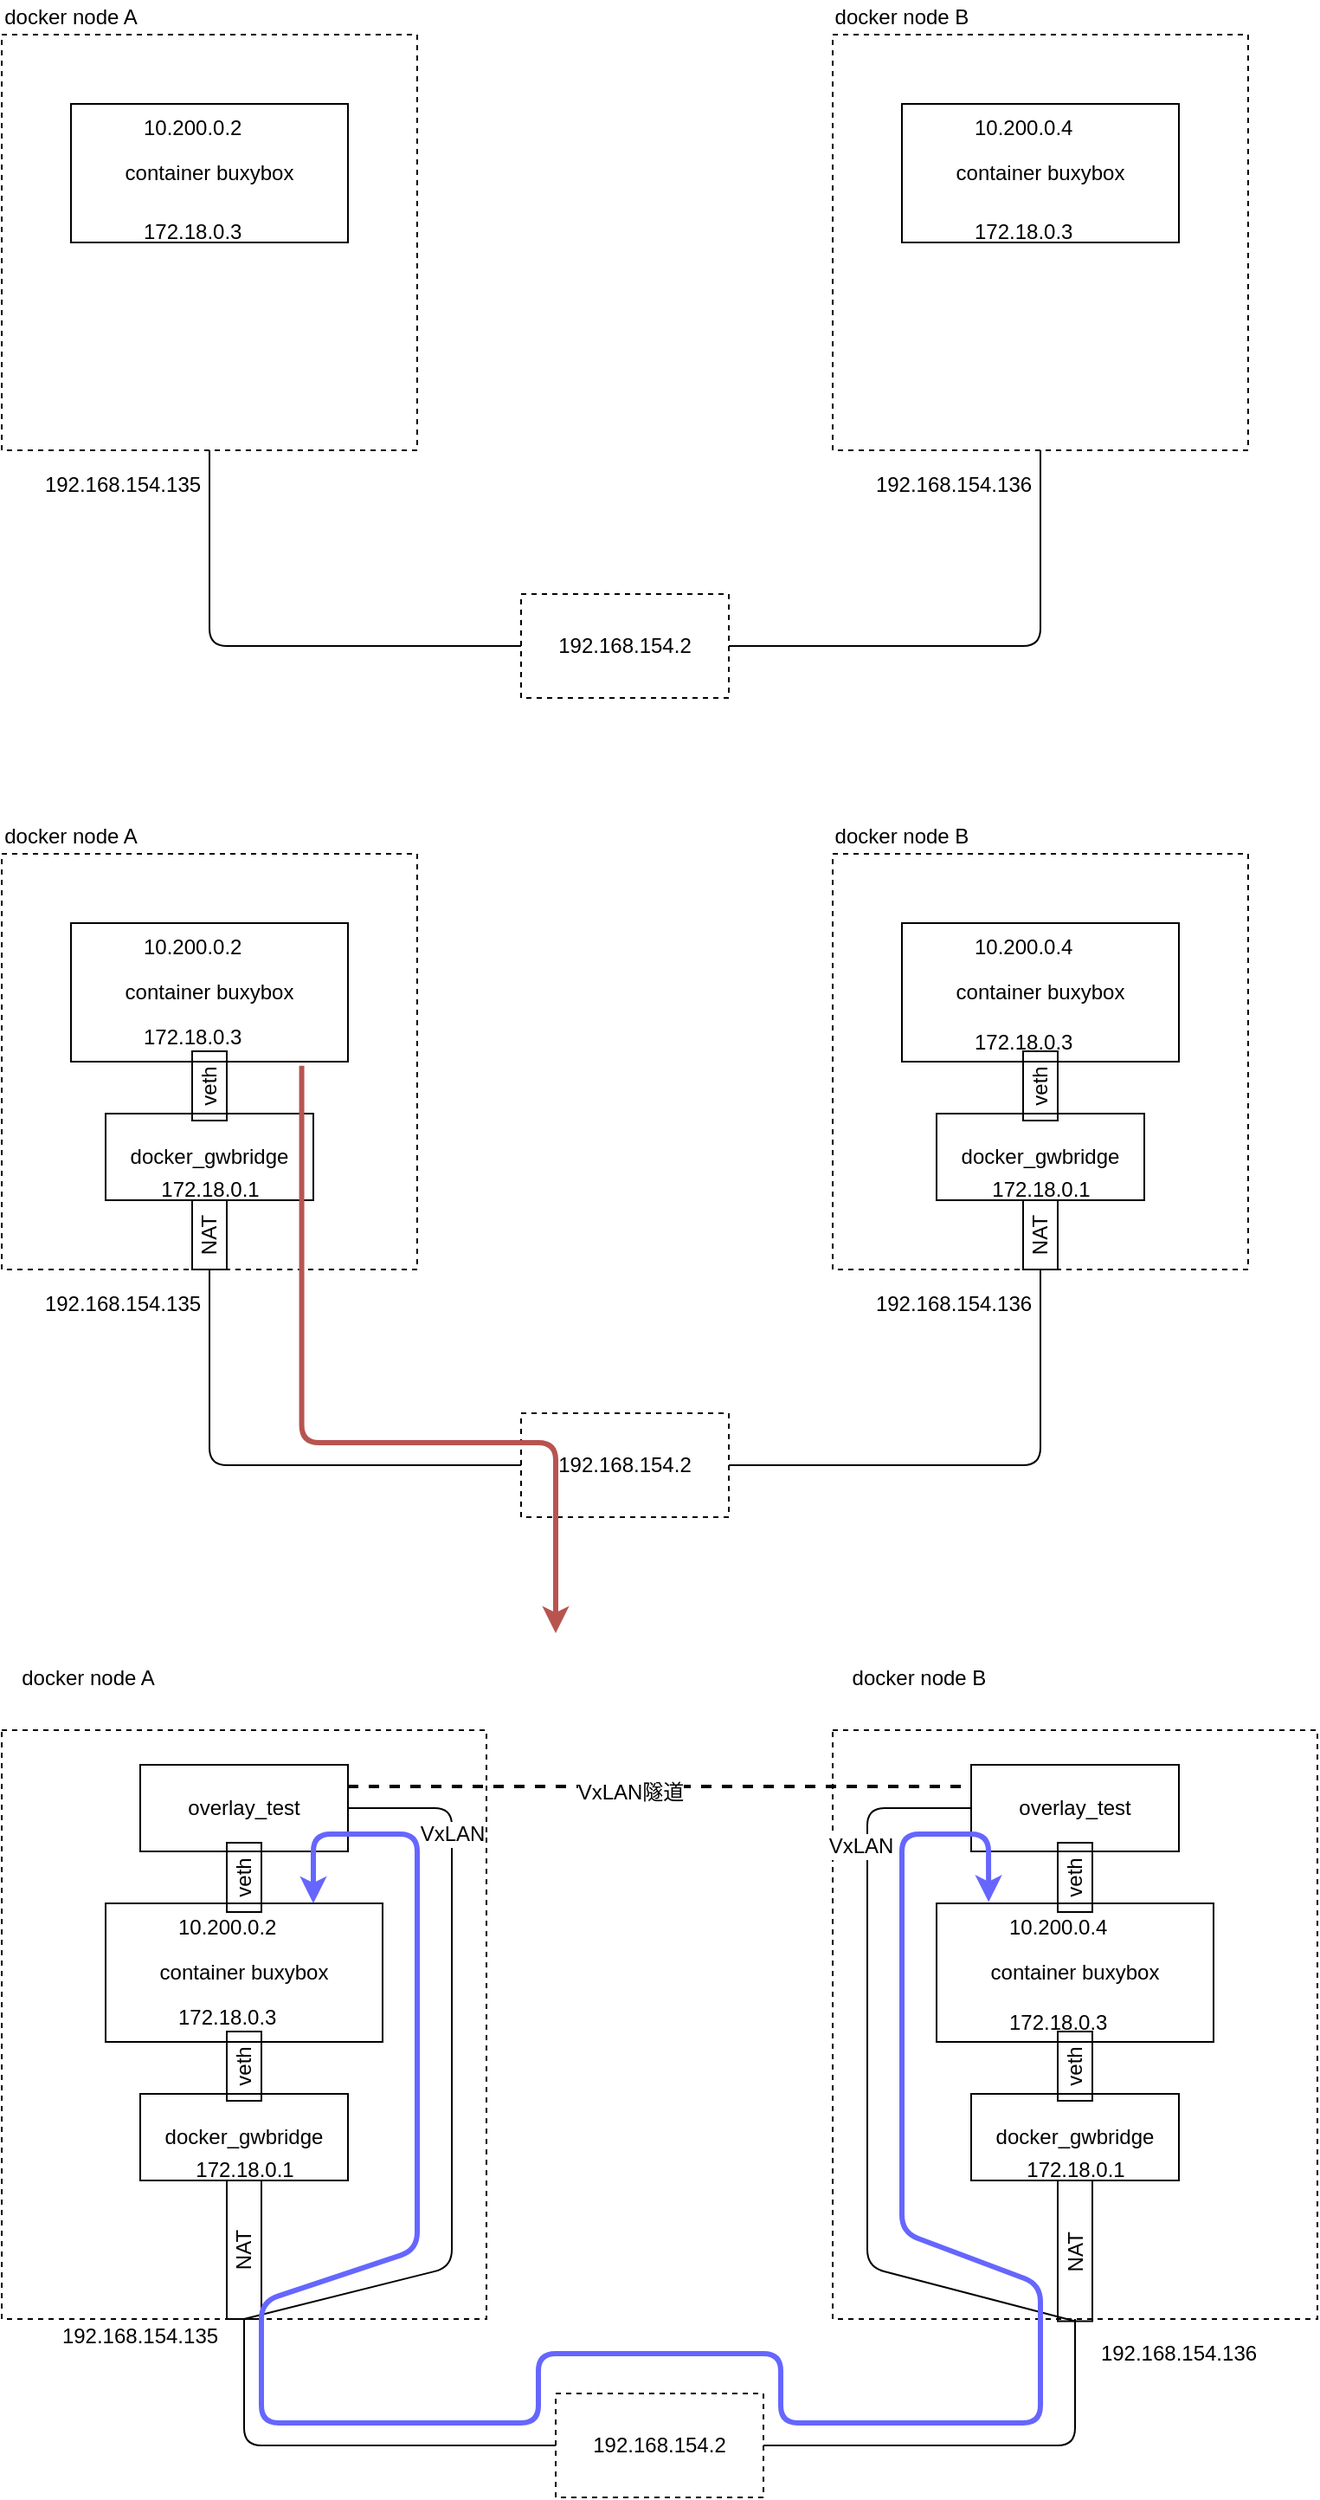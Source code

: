 <mxfile version="12.8.1" type="device"><diagram id="7VLQfy_X19g8lxIl0duT" name="Page-1"><mxGraphModel dx="1038" dy="1599" grid="1" gridSize="10" guides="1" tooltips="1" connect="1" arrows="1" fold="1" page="1" pageScale="1" pageWidth="850" pageHeight="1100" math="0" shadow="0"><root><mxCell id="0"/><mxCell id="1" parent="0"/><mxCell id="hOoaWO1pDzfwCsp4q8cM-112" value="" style="rounded=0;whiteSpace=wrap;html=1;fillColor=none;dashed=1;" vertex="1" parent="1"><mxGeometry x="520" y="626" width="280" height="340" as="geometry"/></mxCell><mxCell id="hOoaWO1pDzfwCsp4q8cM-111" value="" style="rounded=0;whiteSpace=wrap;html=1;fillColor=none;dashed=1;" vertex="1" parent="1"><mxGeometry x="40" y="626" width="280" height="340" as="geometry"/></mxCell><mxCell id="hOoaWO1pDzfwCsp4q8cM-1" value="" style="whiteSpace=wrap;html=1;aspect=fixed;fillColor=none;dashed=1;" vertex="1" parent="1"><mxGeometry x="40" y="120" width="240" height="240" as="geometry"/></mxCell><mxCell id="hOoaWO1pDzfwCsp4q8cM-2" value="" style="whiteSpace=wrap;html=1;aspect=fixed;fillColor=none;dashed=1;" vertex="1" parent="1"><mxGeometry x="520" y="120" width="240" height="240" as="geometry"/></mxCell><mxCell id="hOoaWO1pDzfwCsp4q8cM-3" value="docker node A" style="text;html=1;strokeColor=none;fillColor=none;align=center;verticalAlign=middle;whiteSpace=wrap;rounded=0;" vertex="1" parent="1"><mxGeometry x="40" y="100" width="80" height="20" as="geometry"/></mxCell><mxCell id="hOoaWO1pDzfwCsp4q8cM-6" value="192.168.154.135" style="text;html=1;strokeColor=none;fillColor=none;align=center;verticalAlign=middle;whiteSpace=wrap;rounded=0;" vertex="1" parent="1"><mxGeometry x="70" y="370" width="80" height="20" as="geometry"/></mxCell><mxCell id="hOoaWO1pDzfwCsp4q8cM-7" value="192.168.154.136" style="text;html=1;strokeColor=none;fillColor=none;align=center;verticalAlign=middle;whiteSpace=wrap;rounded=0;" vertex="1" parent="1"><mxGeometry x="550" y="370" width="80" height="20" as="geometry"/></mxCell><mxCell id="hOoaWO1pDzfwCsp4q8cM-8" value="docker node B" style="text;html=1;strokeColor=none;fillColor=none;align=center;verticalAlign=middle;whiteSpace=wrap;rounded=0;" vertex="1" parent="1"><mxGeometry x="520" y="100" width="80" height="20" as="geometry"/></mxCell><mxCell id="hOoaWO1pDzfwCsp4q8cM-9" value="container buxybox" style="rounded=0;whiteSpace=wrap;html=1;fillColor=none;" vertex="1" parent="1"><mxGeometry x="80" y="160" width="160" height="80" as="geometry"/></mxCell><mxCell id="hOoaWO1pDzfwCsp4q8cM-10" value="container buxybox" style="rounded=0;whiteSpace=wrap;html=1;fillColor=none;" vertex="1" parent="1"><mxGeometry x="560" y="160" width="160" height="80" as="geometry"/></mxCell><mxCell id="hOoaWO1pDzfwCsp4q8cM-11" value="10.200.0.2" style="text;html=1;" vertex="1" parent="1"><mxGeometry x="120" y="160" width="60" height="20" as="geometry"/></mxCell><mxCell id="hOoaWO1pDzfwCsp4q8cM-14" value="172.18.0.3" style="text;html=1;" vertex="1" parent="1"><mxGeometry x="120" y="212" width="80" height="20" as="geometry"/></mxCell><mxCell id="hOoaWO1pDzfwCsp4q8cM-16" value="10.200.0.4" style="text;html=1;" vertex="1" parent="1"><mxGeometry x="600" y="160" width="60" height="20" as="geometry"/></mxCell><mxCell id="hOoaWO1pDzfwCsp4q8cM-17" value="172.18.0.3" style="text;html=1;" vertex="1" parent="1"><mxGeometry x="600" y="215" width="80" height="20" as="geometry"/></mxCell><mxCell id="hOoaWO1pDzfwCsp4q8cM-18" value="docker_gwbridge" style="rounded=0;whiteSpace=wrap;html=1;fillColor=none;" vertex="1" parent="1"><mxGeometry x="100" y="270" width="120" height="50" as="geometry"/></mxCell><mxCell id="hOoaWO1pDzfwCsp4q8cM-20" value="172.18.0.1" style="text;html=1;align=center;" vertex="1" parent="1"><mxGeometry x="120" y="300" width="80" height="20" as="geometry"/></mxCell><mxCell id="hOoaWO1pDzfwCsp4q8cM-21" value="docker_gwbridge" style="rounded=0;whiteSpace=wrap;html=1;fillColor=none;" vertex="1" parent="1"><mxGeometry x="580" y="270" width="120" height="50" as="geometry"/></mxCell><mxCell id="hOoaWO1pDzfwCsp4q8cM-22" value="172.18.0.1" style="text;html=1;align=center;" vertex="1" parent="1"><mxGeometry x="600" y="300" width="80" height="20" as="geometry"/></mxCell><mxCell id="hOoaWO1pDzfwCsp4q8cM-29" value="" style="whiteSpace=wrap;html=1;aspect=fixed;fillColor=none;dashed=1;" vertex="1" parent="1"><mxGeometry x="40" y="-353" width="240" height="240" as="geometry"/></mxCell><mxCell id="hOoaWO1pDzfwCsp4q8cM-30" value="" style="whiteSpace=wrap;html=1;aspect=fixed;fillColor=none;dashed=1;" vertex="1" parent="1"><mxGeometry x="520" y="-353" width="240" height="240" as="geometry"/></mxCell><mxCell id="hOoaWO1pDzfwCsp4q8cM-31" value="docker node A" style="text;html=1;strokeColor=none;fillColor=none;align=center;verticalAlign=middle;whiteSpace=wrap;rounded=0;" vertex="1" parent="1"><mxGeometry x="40" y="-373" width="80" height="20" as="geometry"/></mxCell><mxCell id="hOoaWO1pDzfwCsp4q8cM-33" value="192.168.154.135" style="text;html=1;strokeColor=none;fillColor=none;align=center;verticalAlign=middle;whiteSpace=wrap;rounded=0;" vertex="1" parent="1"><mxGeometry x="70" y="-103" width="80" height="20" as="geometry"/></mxCell><mxCell id="hOoaWO1pDzfwCsp4q8cM-34" value="192.168.154.136" style="text;html=1;strokeColor=none;fillColor=none;align=center;verticalAlign=middle;whiteSpace=wrap;rounded=0;" vertex="1" parent="1"><mxGeometry x="550" y="-103" width="80" height="20" as="geometry"/></mxCell><mxCell id="hOoaWO1pDzfwCsp4q8cM-35" value="docker node B" style="text;html=1;strokeColor=none;fillColor=none;align=center;verticalAlign=middle;whiteSpace=wrap;rounded=0;" vertex="1" parent="1"><mxGeometry x="520" y="-373" width="80" height="20" as="geometry"/></mxCell><mxCell id="hOoaWO1pDzfwCsp4q8cM-36" value="container buxybox" style="rounded=0;whiteSpace=wrap;html=1;fillColor=none;" vertex="1" parent="1"><mxGeometry x="80" y="-313" width="160" height="80" as="geometry"/></mxCell><mxCell id="hOoaWO1pDzfwCsp4q8cM-37" value="container buxybox" style="rounded=0;whiteSpace=wrap;html=1;fillColor=none;" vertex="1" parent="1"><mxGeometry x="560" y="-313" width="160" height="80" as="geometry"/></mxCell><mxCell id="hOoaWO1pDzfwCsp4q8cM-38" value="10.200.0.2" style="text;html=1;" vertex="1" parent="1"><mxGeometry x="120" y="-313" width="60" height="20" as="geometry"/></mxCell><mxCell id="hOoaWO1pDzfwCsp4q8cM-39" value="172.18.0.3" style="text;html=1;" vertex="1" parent="1"><mxGeometry x="120" y="-253" width="80" height="20" as="geometry"/></mxCell><mxCell id="hOoaWO1pDzfwCsp4q8cM-40" value="10.200.0.4" style="text;html=1;" vertex="1" parent="1"><mxGeometry x="600" y="-313" width="60" height="20" as="geometry"/></mxCell><mxCell id="hOoaWO1pDzfwCsp4q8cM-41" value="172.18.0.3" style="text;html=1;" vertex="1" parent="1"><mxGeometry x="600" y="-253" width="80" height="20" as="geometry"/></mxCell><mxCell id="hOoaWO1pDzfwCsp4q8cM-50" value="192.168.154.2" style="rounded=0;whiteSpace=wrap;html=1;dashed=1;fillColor=none;" vertex="1" parent="1"><mxGeometry x="340" y="-30" width="120" height="60" as="geometry"/></mxCell><mxCell id="hOoaWO1pDzfwCsp4q8cM-52" value="" style="endArrow=none;html=1;entryX=0.5;entryY=1;entryDx=0;entryDy=0;exitX=0;exitY=0.5;exitDx=0;exitDy=0;" edge="1" parent="1" source="hOoaWO1pDzfwCsp4q8cM-50" target="hOoaWO1pDzfwCsp4q8cM-29"><mxGeometry width="50" height="50" relative="1" as="geometry"><mxPoint x="330" y="-10" as="sourcePoint"/><mxPoint x="120" y="-10" as="targetPoint"/><Array as="points"><mxPoint x="160"/></Array></mxGeometry></mxCell><mxCell id="hOoaWO1pDzfwCsp4q8cM-53" value="" style="endArrow=none;html=1;entryX=0.5;entryY=1;entryDx=0;entryDy=0;exitX=1;exitY=0.5;exitDx=0;exitDy=0;" edge="1" parent="1" source="hOoaWO1pDzfwCsp4q8cM-50" target="hOoaWO1pDzfwCsp4q8cM-30"><mxGeometry width="50" height="50" relative="1" as="geometry"><mxPoint x="530" y="-10" as="sourcePoint"/><mxPoint x="580" y="-60" as="targetPoint"/><Array as="points"><mxPoint x="640"/></Array></mxGeometry></mxCell><mxCell id="hOoaWO1pDzfwCsp4q8cM-54" value="" style="endArrow=none;html=1;entryX=0.5;entryY=1;entryDx=0;entryDy=0;exitX=1;exitY=0.5;exitDx=0;exitDy=0;" edge="1" source="hOoaWO1pDzfwCsp4q8cM-56" parent="1"><mxGeometry width="50" height="50" relative="1" as="geometry"><mxPoint x="530" y="463" as="sourcePoint"/><mxPoint x="640" y="360" as="targetPoint"/><Array as="points"><mxPoint x="640" y="473"/></Array></mxGeometry></mxCell><mxCell id="hOoaWO1pDzfwCsp4q8cM-55" value="" style="endArrow=none;html=1;entryX=0.5;entryY=1;entryDx=0;entryDy=0;exitX=0;exitY=0.5;exitDx=0;exitDy=0;" edge="1" source="hOoaWO1pDzfwCsp4q8cM-56" parent="1"><mxGeometry width="50" height="50" relative="1" as="geometry"><mxPoint x="330" y="463" as="sourcePoint"/><mxPoint x="160" y="360" as="targetPoint"/><Array as="points"><mxPoint x="160" y="473"/></Array></mxGeometry></mxCell><mxCell id="hOoaWO1pDzfwCsp4q8cM-56" value="192.168.154.2" style="rounded=0;whiteSpace=wrap;html=1;dashed=1;fillColor=none;" vertex="1" parent="1"><mxGeometry x="340" y="443" width="120" height="60" as="geometry"/></mxCell><mxCell id="hOoaWO1pDzfwCsp4q8cM-57" value="" style="edgeStyle=elbowEdgeStyle;elbow=vertical;endArrow=classic;html=1;exitX=0.833;exitY=1.03;exitDx=0;exitDy=0;strokeWidth=3;exitPerimeter=0;fillColor=#f8cecc;strokeColor=#b85450;" edge="1" parent="1" source="hOoaWO1pDzfwCsp4q8cM-9"><mxGeometry width="50" height="50" relative="1" as="geometry"><mxPoint x="250" y="460" as="sourcePoint"/><mxPoint x="360" y="570" as="targetPoint"/><Array as="points"><mxPoint x="270" y="460"/></Array></mxGeometry></mxCell><mxCell id="hOoaWO1pDzfwCsp4q8cM-58" value="veth" style="rounded=0;whiteSpace=wrap;html=1;fillColor=none;rotation=-90;" vertex="1" parent="1"><mxGeometry x="140" y="244" width="40" height="20" as="geometry"/></mxCell><mxCell id="hOoaWO1pDzfwCsp4q8cM-60" value="NAT" style="rounded=0;whiteSpace=wrap;html=1;fillColor=none;rotation=-90;" vertex="1" parent="1"><mxGeometry x="140" y="330" width="40" height="20" as="geometry"/></mxCell><mxCell id="hOoaWO1pDzfwCsp4q8cM-61" value="veth" style="rounded=0;whiteSpace=wrap;html=1;fillColor=none;rotation=-90;" vertex="1" parent="1"><mxGeometry x="620" y="244" width="40" height="20" as="geometry"/></mxCell><mxCell id="hOoaWO1pDzfwCsp4q8cM-62" value="NAT" style="rounded=0;whiteSpace=wrap;html=1;fillColor=none;rotation=-90;" vertex="1" parent="1"><mxGeometry x="620" y="330" width="40" height="20" as="geometry"/></mxCell><mxCell id="hOoaWO1pDzfwCsp4q8cM-89" value="docker node A" style="text;html=1;strokeColor=none;fillColor=none;align=center;verticalAlign=middle;whiteSpace=wrap;rounded=0;" vertex="1" parent="1"><mxGeometry x="50" y="586" width="80" height="20" as="geometry"/></mxCell><mxCell id="hOoaWO1pDzfwCsp4q8cM-90" value="192.168.154.135" style="text;html=1;strokeColor=none;fillColor=none;align=center;verticalAlign=middle;whiteSpace=wrap;rounded=0;" vertex="1" parent="1"><mxGeometry x="80" y="966" width="80" height="20" as="geometry"/></mxCell><mxCell id="hOoaWO1pDzfwCsp4q8cM-91" value="192.168.154.136" style="text;html=1;strokeColor=none;fillColor=none;align=center;verticalAlign=middle;whiteSpace=wrap;rounded=0;" vertex="1" parent="1"><mxGeometry x="680" y="976" width="80" height="20" as="geometry"/></mxCell><mxCell id="hOoaWO1pDzfwCsp4q8cM-92" value="docker node B" style="text;html=1;strokeColor=none;fillColor=none;align=center;verticalAlign=middle;whiteSpace=wrap;rounded=0;" vertex="1" parent="1"><mxGeometry x="530" y="586" width="80" height="20" as="geometry"/></mxCell><mxCell id="hOoaWO1pDzfwCsp4q8cM-93" value="container buxybox" style="rounded=0;whiteSpace=wrap;html=1;fillColor=none;" vertex="1" parent="1"><mxGeometry x="100" y="726" width="160" height="80" as="geometry"/></mxCell><mxCell id="hOoaWO1pDzfwCsp4q8cM-94" value="container buxybox" style="rounded=0;whiteSpace=wrap;html=1;fillColor=none;" vertex="1" parent="1"><mxGeometry x="580" y="726" width="160" height="80" as="geometry"/></mxCell><mxCell id="hOoaWO1pDzfwCsp4q8cM-95" value="10.200.0.2" style="text;html=1;" vertex="1" parent="1"><mxGeometry x="140" y="726" width="60" height="20" as="geometry"/></mxCell><mxCell id="hOoaWO1pDzfwCsp4q8cM-96" value="172.18.0.3" style="text;html=1;" vertex="1" parent="1"><mxGeometry x="140" y="778" width="80" height="20" as="geometry"/></mxCell><mxCell id="hOoaWO1pDzfwCsp4q8cM-97" value="10.200.0.4" style="text;html=1;" vertex="1" parent="1"><mxGeometry x="620" y="726" width="60" height="20" as="geometry"/></mxCell><mxCell id="hOoaWO1pDzfwCsp4q8cM-98" value="172.18.0.3" style="text;html=1;" vertex="1" parent="1"><mxGeometry x="620" y="781" width="80" height="20" as="geometry"/></mxCell><mxCell id="hOoaWO1pDzfwCsp4q8cM-99" value="docker_gwbridge" style="rounded=0;whiteSpace=wrap;html=1;fillColor=none;" vertex="1" parent="1"><mxGeometry x="120" y="836" width="120" height="50" as="geometry"/></mxCell><mxCell id="hOoaWO1pDzfwCsp4q8cM-100" value="172.18.0.1" style="text;html=1;align=center;" vertex="1" parent="1"><mxGeometry x="140" y="866" width="80" height="20" as="geometry"/></mxCell><mxCell id="hOoaWO1pDzfwCsp4q8cM-101" value="docker_gwbridge" style="rounded=0;whiteSpace=wrap;html=1;fillColor=none;" vertex="1" parent="1"><mxGeometry x="600" y="836" width="120" height="50" as="geometry"/></mxCell><mxCell id="hOoaWO1pDzfwCsp4q8cM-102" value="172.18.0.1" style="text;html=1;align=center;" vertex="1" parent="1"><mxGeometry x="620" y="866" width="80" height="20" as="geometry"/></mxCell><mxCell id="hOoaWO1pDzfwCsp4q8cM-103" value="" style="endArrow=none;html=1;entryX=0.5;entryY=1;entryDx=0;entryDy=0;exitX=1;exitY=0.5;exitDx=0;exitDy=0;" edge="1" parent="1" source="hOoaWO1pDzfwCsp4q8cM-105" target="hOoaWO1pDzfwCsp4q8cM-112"><mxGeometry width="50" height="50" relative="1" as="geometry"><mxPoint x="550" y="1029" as="sourcePoint"/><mxPoint x="660" y="926" as="targetPoint"/><Array as="points"><mxPoint x="660" y="1039"/></Array></mxGeometry></mxCell><mxCell id="hOoaWO1pDzfwCsp4q8cM-104" value="" style="endArrow=none;html=1;entryX=0;entryY=0.5;entryDx=0;entryDy=0;exitX=0;exitY=0.5;exitDx=0;exitDy=0;" edge="1" parent="1" source="hOoaWO1pDzfwCsp4q8cM-105" target="hOoaWO1pDzfwCsp4q8cM-108"><mxGeometry width="50" height="50" relative="1" as="geometry"><mxPoint x="350" y="1029" as="sourcePoint"/><mxPoint x="180" y="926" as="targetPoint"/><Array as="points"><mxPoint x="180" y="1039"/></Array></mxGeometry></mxCell><mxCell id="hOoaWO1pDzfwCsp4q8cM-105" value="192.168.154.2" style="rounded=0;whiteSpace=wrap;html=1;dashed=1;fillColor=none;" vertex="1" parent="1"><mxGeometry x="360" y="1009" width="120" height="60" as="geometry"/></mxCell><mxCell id="hOoaWO1pDzfwCsp4q8cM-107" value="veth" style="rounded=0;whiteSpace=wrap;html=1;fillColor=none;rotation=-90;" vertex="1" parent="1"><mxGeometry x="160" y="810" width="40" height="20" as="geometry"/></mxCell><mxCell id="hOoaWO1pDzfwCsp4q8cM-108" value="NAT" style="rounded=0;whiteSpace=wrap;html=1;fillColor=none;rotation=-90;" vertex="1" parent="1"><mxGeometry x="140" y="916" width="80" height="20" as="geometry"/></mxCell><mxCell id="hOoaWO1pDzfwCsp4q8cM-109" value="veth" style="rounded=0;whiteSpace=wrap;html=1;fillColor=none;rotation=-90;" vertex="1" parent="1"><mxGeometry x="640" y="810" width="40" height="20" as="geometry"/></mxCell><mxCell id="hOoaWO1pDzfwCsp4q8cM-110" value="NAT" style="rounded=0;whiteSpace=wrap;html=1;fillColor=none;rotation=-90;" vertex="1" parent="1"><mxGeometry x="619.38" y="916.63" width="81.25" height="20" as="geometry"/></mxCell><mxCell id="hOoaWO1pDzfwCsp4q8cM-115" value="overlay_test" style="rounded=0;whiteSpace=wrap;html=1;fillColor=none;" vertex="1" parent="1"><mxGeometry x="120" y="646" width="120" height="50" as="geometry"/></mxCell><mxCell id="hOoaWO1pDzfwCsp4q8cM-116" value="veth" style="rounded=0;whiteSpace=wrap;html=1;fillColor=none;rotation=-90;" vertex="1" parent="1"><mxGeometry x="160" y="701" width="40" height="20" as="geometry"/></mxCell><mxCell id="hOoaWO1pDzfwCsp4q8cM-119" value="" style="endArrow=none;html=1;strokeWidth=1;entryX=1;entryY=0.5;entryDx=0;entryDy=0;exitX=0;exitY=0.5;exitDx=0;exitDy=0;" edge="1" parent="1" source="hOoaWO1pDzfwCsp4q8cM-108" target="hOoaWO1pDzfwCsp4q8cM-115"><mxGeometry width="50" height="50" relative="1" as="geometry"><mxPoint x="390" y="846" as="sourcePoint"/><mxPoint x="440" y="796" as="targetPoint"/><Array as="points"><mxPoint x="300" y="936"/><mxPoint x="300" y="671"/></Array></mxGeometry></mxCell><mxCell id="hOoaWO1pDzfwCsp4q8cM-120" value="VxLAN" style="text;html=1;align=center;verticalAlign=middle;resizable=0;points=[];labelBackgroundColor=#ffffff;" vertex="1" connectable="0" parent="hOoaWO1pDzfwCsp4q8cM-119"><mxGeometry x="0.925" y="2" relative="1" as="geometry"><mxPoint x="43.31" y="13" as="offset"/></mxGeometry></mxCell><mxCell id="hOoaWO1pDzfwCsp4q8cM-122" value="overlay_test" style="rounded=0;whiteSpace=wrap;html=1;fillColor=none;" vertex="1" parent="1"><mxGeometry x="600" y="646" width="120" height="50" as="geometry"/></mxCell><mxCell id="hOoaWO1pDzfwCsp4q8cM-123" value="veth" style="rounded=0;whiteSpace=wrap;html=1;fillColor=none;rotation=-90;" vertex="1" parent="1"><mxGeometry x="640" y="701" width="40" height="20" as="geometry"/></mxCell><mxCell id="hOoaWO1pDzfwCsp4q8cM-124" value="" style="endArrow=none;html=1;strokeWidth=1;entryX=0;entryY=0.5;entryDx=0;entryDy=0;exitX=0;exitY=0.5;exitDx=0;exitDy=0;" edge="1" parent="1" source="hOoaWO1pDzfwCsp4q8cM-110" target="hOoaWO1pDzfwCsp4q8cM-122"><mxGeometry width="50" height="50" relative="1" as="geometry"><mxPoint x="390" y="796" as="sourcePoint"/><mxPoint x="440" y="746" as="targetPoint"/><Array as="points"><mxPoint x="540" y="936"/><mxPoint x="540" y="671"/></Array></mxGeometry></mxCell><mxCell id="hOoaWO1pDzfwCsp4q8cM-125" value="VxLAN" style="text;html=1;align=center;verticalAlign=middle;resizable=0;points=[];labelBackgroundColor=#ffffff;" vertex="1" connectable="0" parent="hOoaWO1pDzfwCsp4q8cM-124"><mxGeometry x="0.636" y="4" relative="1" as="geometry"><mxPoint as="offset"/></mxGeometry></mxCell><mxCell id="hOoaWO1pDzfwCsp4q8cM-126" value="" style="endArrow=classic;startArrow=classic;html=1;strokeWidth=3;exitX=0.75;exitY=0;exitDx=0;exitDy=0;entryX=0.188;entryY=-0.01;entryDx=0;entryDy=0;entryPerimeter=0;strokeColor=#6666FF;" edge="1" parent="1" source="hOoaWO1pDzfwCsp4q8cM-93" target="hOoaWO1pDzfwCsp4q8cM-94"><mxGeometry width="50" height="50" relative="1" as="geometry"><mxPoint x="390" y="816" as="sourcePoint"/><mxPoint x="410" y="746" as="targetPoint"/><Array as="points"><mxPoint x="220" y="686"/><mxPoint x="280" y="686"/><mxPoint x="280" y="926"/><mxPoint x="190" y="956"/><mxPoint x="190" y="1026"/><mxPoint x="350" y="1026"/><mxPoint x="350" y="986"/><mxPoint x="490" y="986"/><mxPoint x="490" y="1026"/><mxPoint x="640" y="1026"/><mxPoint x="640" y="946"/><mxPoint x="560" y="916"/><mxPoint x="560" y="686"/><mxPoint x="610" y="686"/></Array></mxGeometry></mxCell><mxCell id="hOoaWO1pDzfwCsp4q8cM-127" value="" style="endArrow=none;dashed=1;html=1;strokeColor=#000000;strokeWidth=2;exitX=1;exitY=0.25;exitDx=0;exitDy=0;entryX=0;entryY=0.25;entryDx=0;entryDy=0;" edge="1" parent="1" source="hOoaWO1pDzfwCsp4q8cM-115" target="hOoaWO1pDzfwCsp4q8cM-122"><mxGeometry width="50" height="50" relative="1" as="geometry"><mxPoint x="390" y="716" as="sourcePoint"/><mxPoint x="440" y="666" as="targetPoint"/></mxGeometry></mxCell><mxCell id="hOoaWO1pDzfwCsp4q8cM-128" value="VxLAN隧道" style="text;html=1;align=center;verticalAlign=middle;resizable=0;points=[];labelBackgroundColor=#ffffff;" vertex="1" connectable="0" parent="hOoaWO1pDzfwCsp4q8cM-127"><mxGeometry x="-0.096" y="-3" relative="1" as="geometry"><mxPoint as="offset"/></mxGeometry></mxCell></root></mxGraphModel></diagram></mxfile>